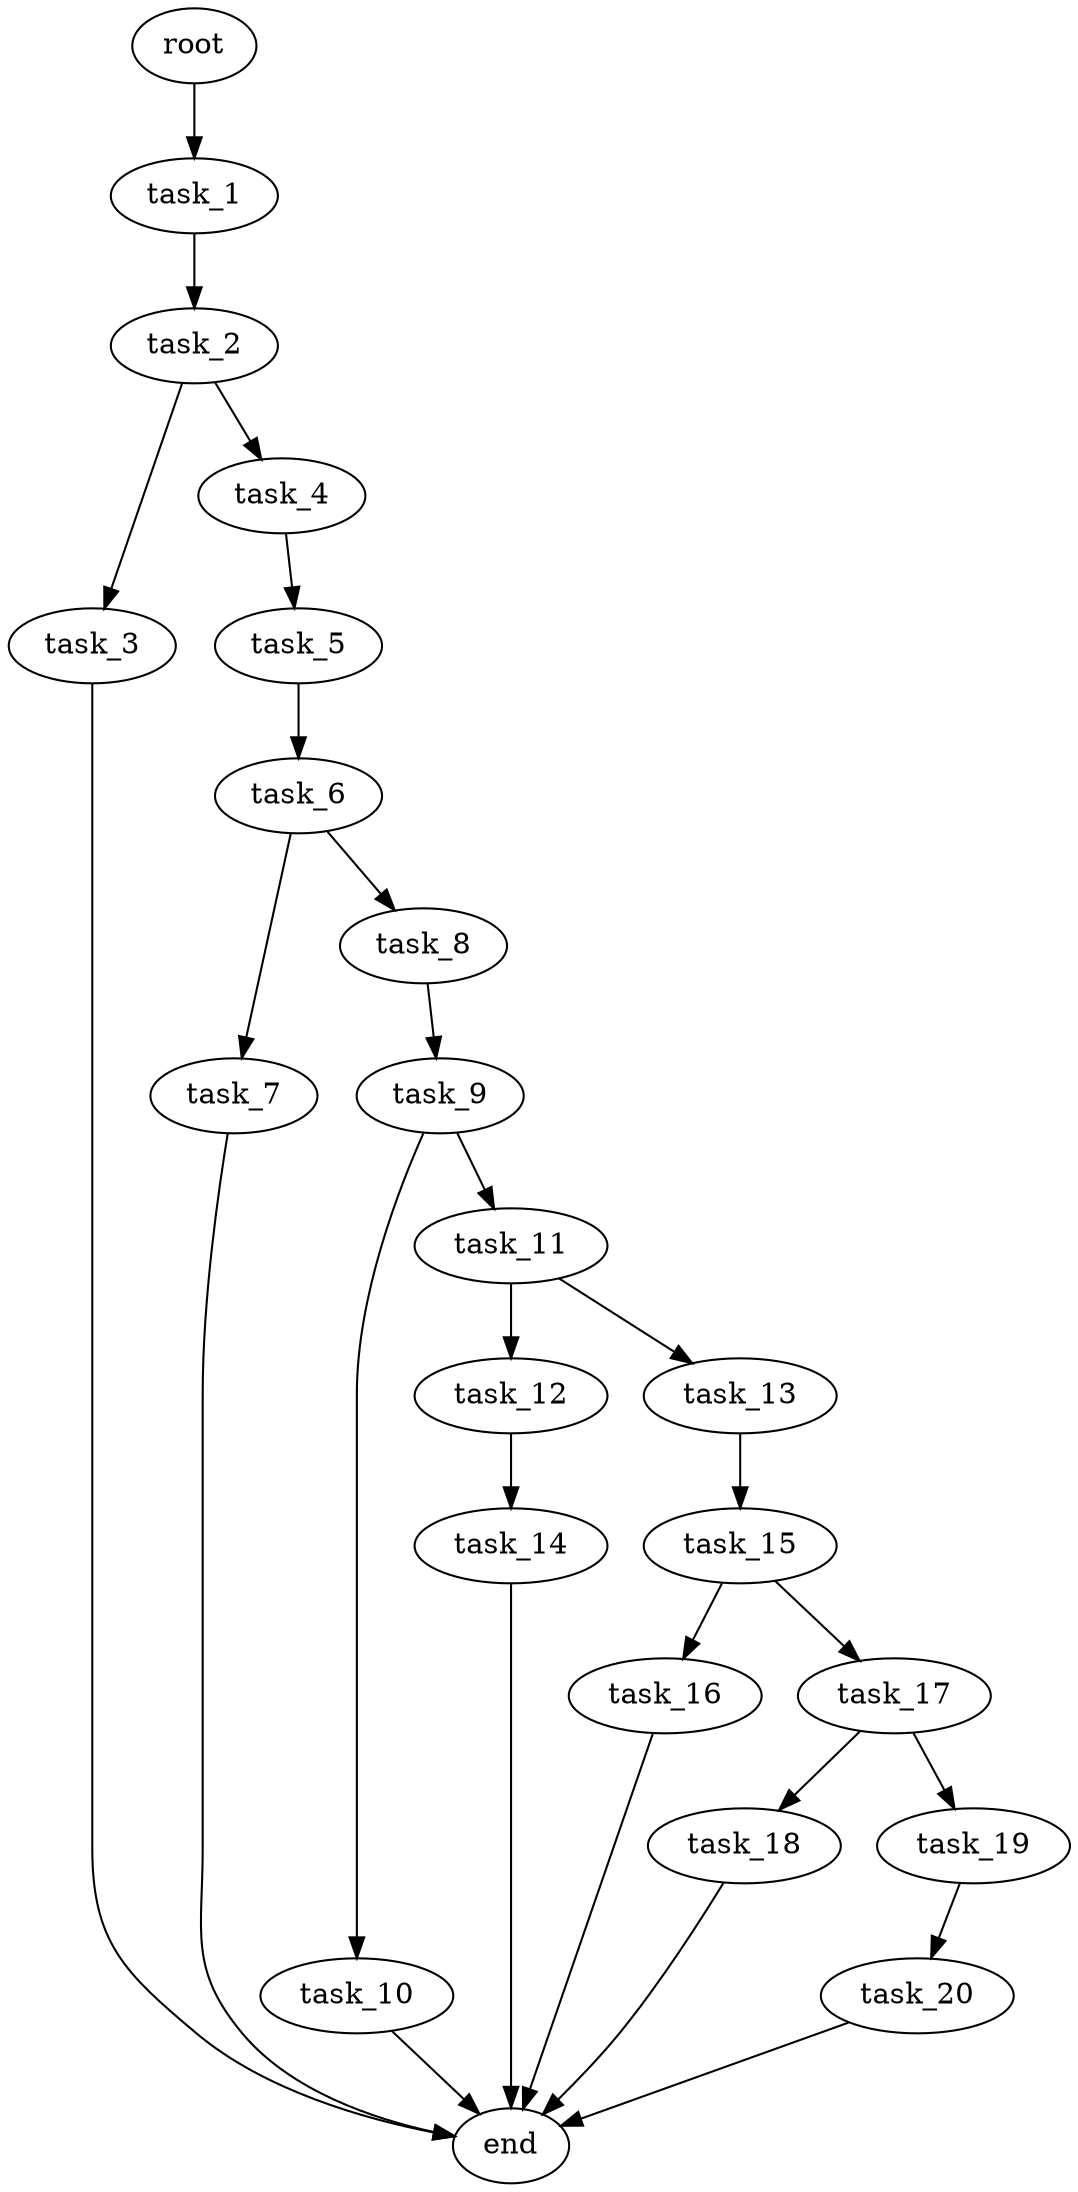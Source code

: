 digraph G {
  root [size="0.000000e+00"];
  task_1 [size="6.604621e+09"];
  task_2 [size="1.571414e+09"];
  task_3 [size="1.738962e+09"];
  task_4 [size="7.515736e+08"];
  task_5 [size="2.775455e+07"];
  task_6 [size="4.505587e+09"];
  task_7 [size="5.938518e+09"];
  task_8 [size="2.913302e+09"];
  task_9 [size="2.315531e+09"];
  task_10 [size="7.069851e+09"];
  task_11 [size="7.030173e+09"];
  task_12 [size="4.540859e+09"];
  task_13 [size="6.874162e+09"];
  task_14 [size="9.239187e+09"];
  task_15 [size="7.878492e+09"];
  task_16 [size="6.250955e+09"];
  task_17 [size="6.612169e+09"];
  task_18 [size="9.336751e+09"];
  task_19 [size="4.251965e+09"];
  task_20 [size="5.446079e+09"];
  end [size="0.000000e+00"];

  root -> task_1 [size="1.000000e-12"];
  task_1 -> task_2 [size="1.571414e+08"];
  task_2 -> task_3 [size="1.738962e+08"];
  task_2 -> task_4 [size="7.515736e+07"];
  task_3 -> end [size="1.000000e-12"];
  task_4 -> task_5 [size="2.775455e+06"];
  task_5 -> task_6 [size="4.505587e+08"];
  task_6 -> task_7 [size="5.938518e+08"];
  task_6 -> task_8 [size="2.913302e+08"];
  task_7 -> end [size="1.000000e-12"];
  task_8 -> task_9 [size="2.315531e+08"];
  task_9 -> task_10 [size="7.069851e+08"];
  task_9 -> task_11 [size="7.030173e+08"];
  task_10 -> end [size="1.000000e-12"];
  task_11 -> task_12 [size="4.540859e+08"];
  task_11 -> task_13 [size="6.874162e+08"];
  task_12 -> task_14 [size="9.239187e+08"];
  task_13 -> task_15 [size="7.878492e+08"];
  task_14 -> end [size="1.000000e-12"];
  task_15 -> task_16 [size="6.250955e+08"];
  task_15 -> task_17 [size="6.612169e+08"];
  task_16 -> end [size="1.000000e-12"];
  task_17 -> task_18 [size="9.336751e+08"];
  task_17 -> task_19 [size="4.251965e+08"];
  task_18 -> end [size="1.000000e-12"];
  task_19 -> task_20 [size="5.446079e+08"];
  task_20 -> end [size="1.000000e-12"];
}
